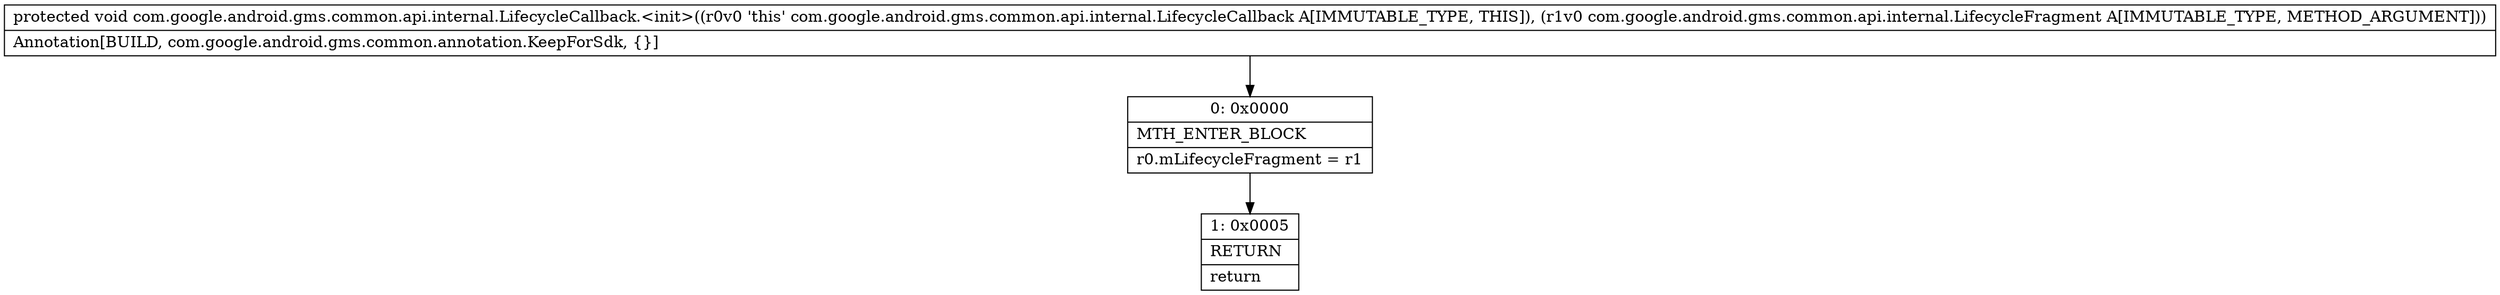 digraph "CFG forcom.google.android.gms.common.api.internal.LifecycleCallback.\<init\>(Lcom\/google\/android\/gms\/common\/api\/internal\/LifecycleFragment;)V" {
Node_0 [shape=record,label="{0\:\ 0x0000|MTH_ENTER_BLOCK\l|r0.mLifecycleFragment = r1\l}"];
Node_1 [shape=record,label="{1\:\ 0x0005|RETURN\l|return\l}"];
MethodNode[shape=record,label="{protected void com.google.android.gms.common.api.internal.LifecycleCallback.\<init\>((r0v0 'this' com.google.android.gms.common.api.internal.LifecycleCallback A[IMMUTABLE_TYPE, THIS]), (r1v0 com.google.android.gms.common.api.internal.LifecycleFragment A[IMMUTABLE_TYPE, METHOD_ARGUMENT]))  | Annotation[BUILD, com.google.android.gms.common.annotation.KeepForSdk, \{\}]\l}"];
MethodNode -> Node_0;
Node_0 -> Node_1;
}

